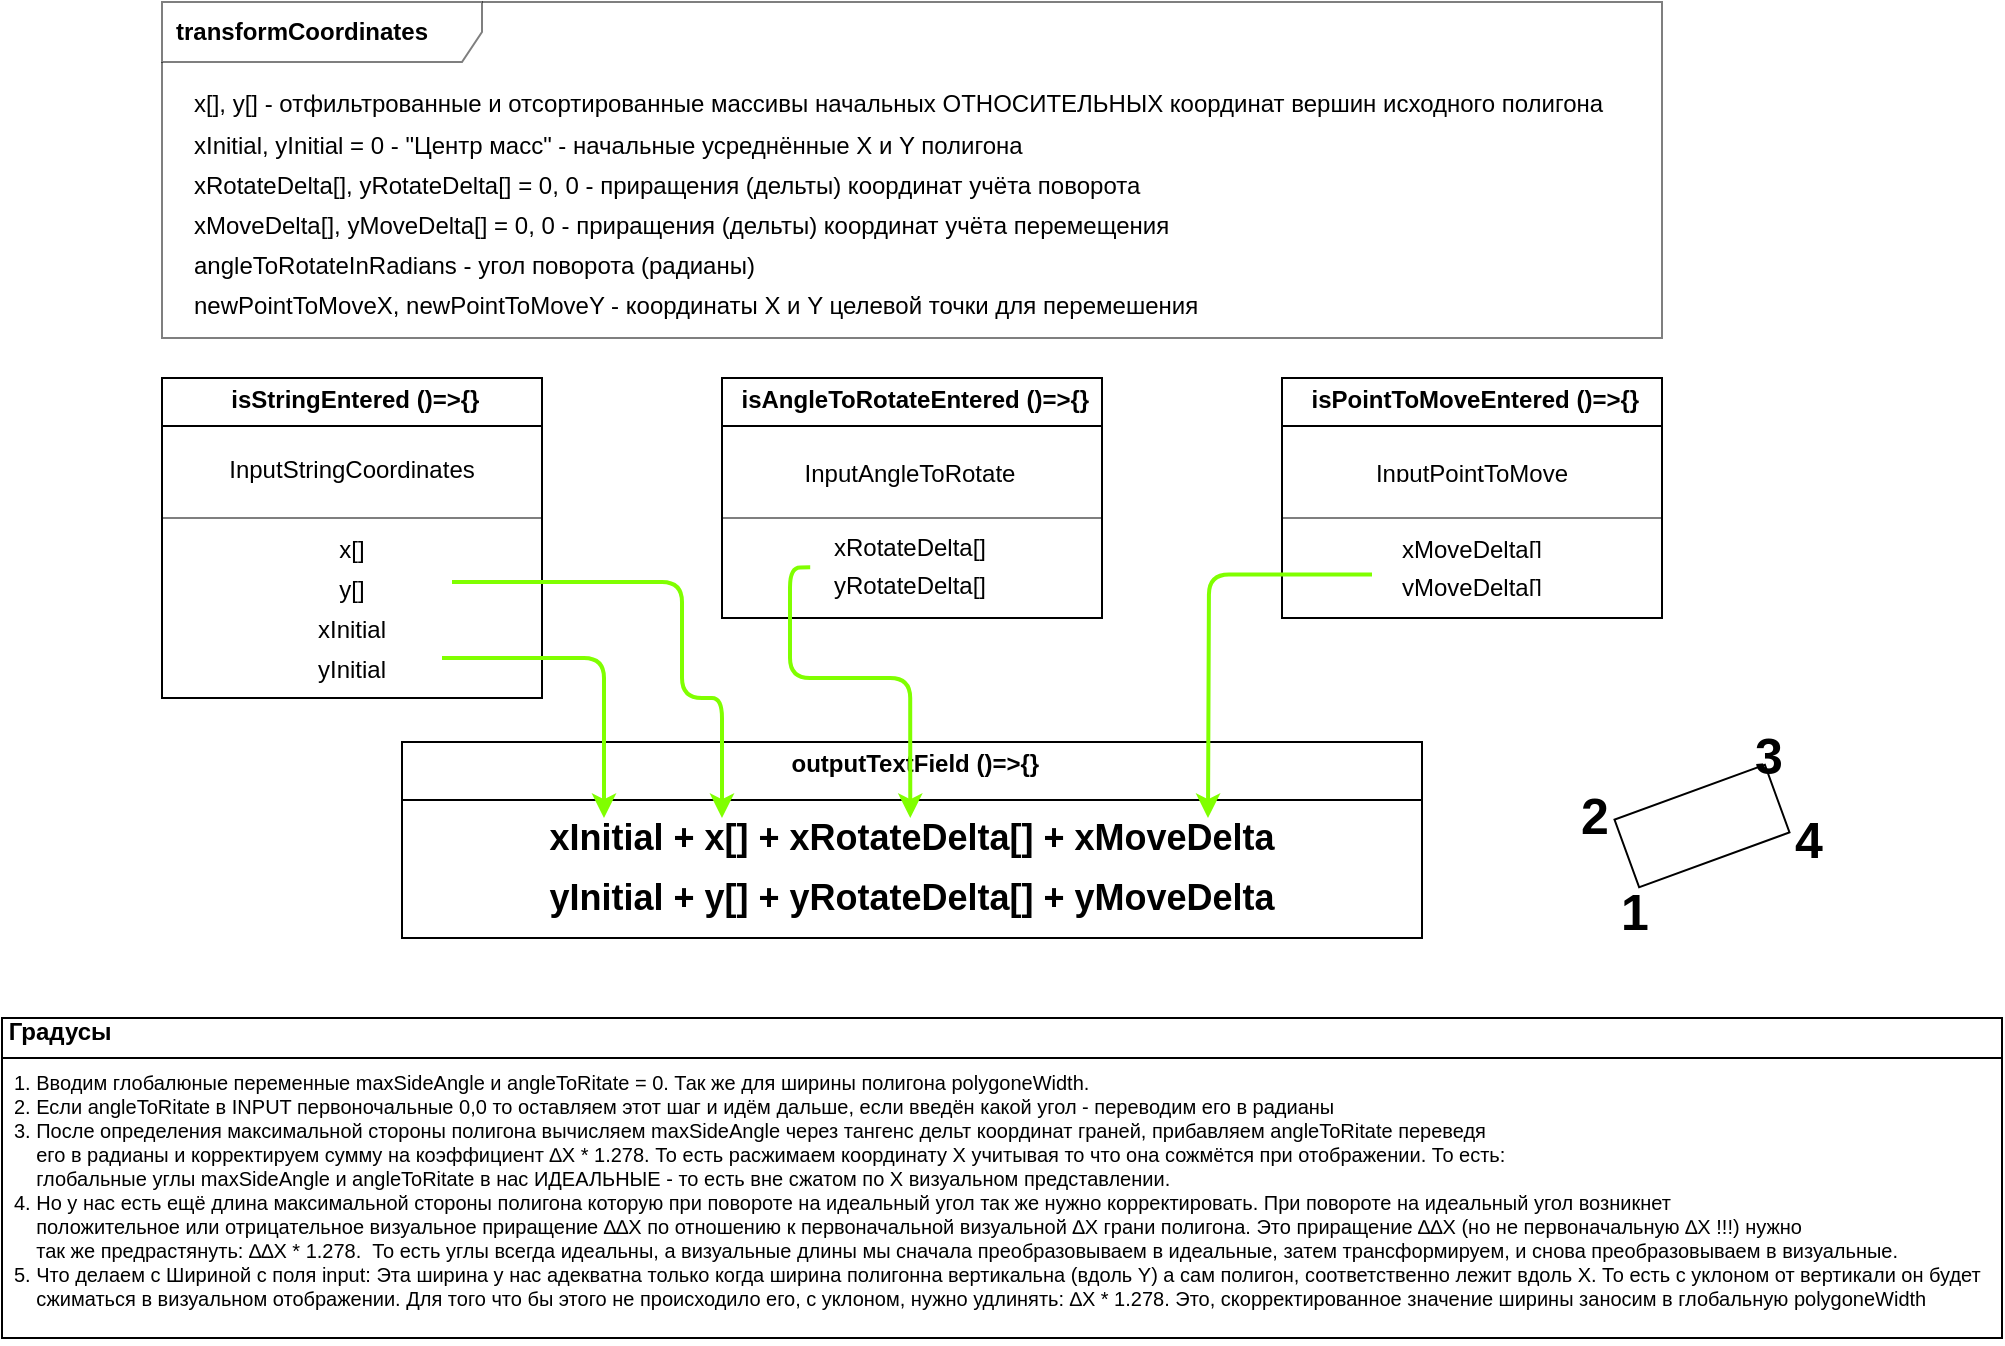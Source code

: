 <mxfile>
    <diagram id="rvdW6TEaZRMjo0KrWeiR" name="Страница 1">
        <mxGraphModel dx="1675" dy="749" grid="1" gridSize="10" guides="1" tooltips="1" connect="1" arrows="1" fold="1" page="0" pageScale="1" pageWidth="827" pageHeight="1169" background="none" math="0" shadow="0">
            <root>
                <mxCell id="0"/>
                <mxCell id="1" parent="0"/>
                <mxCell id="104" value="&lt;b&gt;transformCoordinates&lt;/b&gt;" style="shape=umlFrame;whiteSpace=wrap;html=1;width=160;height=30;boundedLbl=1;verticalAlign=middle;align=left;spacingLeft=5;gradientColor=none;swimlaneFillColor=none;strokeColor=default;shadow=0;opacity=50;rounded=0;" parent="1" vertex="1">
                    <mxGeometry x="40" y="12" width="750" height="168" as="geometry"/>
                </mxCell>
                <mxCell id="122" value="x[], y[] - отфильтрованные и отсортированные массивы начальных ОТНОСИТЕЛЬНЫХ координат вершин исходного полигона" style="text;strokeColor=none;fillColor=none;align=left;verticalAlign=top;spacingLeft=4;spacingRight=4;overflow=hidden;rotatable=0;points=[[0,0.5],[1,0.5]];portConstraint=eastwest;rounded=0;" parent="1" vertex="1">
                    <mxGeometry x="50" y="49" width="720" height="20" as="geometry"/>
                </mxCell>
                <mxCell id="123" value="xMoveDelta[], yMoveDelta[] = 0, 0 - приращения (дельты) координат учёта перемещения" style="text;strokeColor=none;fillColor=none;align=left;verticalAlign=top;spacingLeft=4;spacingRight=4;overflow=hidden;rotatable=0;points=[[0,0.5],[1,0.5]];portConstraint=eastwest;rounded=0;" parent="1" vertex="1">
                    <mxGeometry x="50" y="110" width="720" height="20" as="geometry"/>
                </mxCell>
                <mxCell id="124" value="xRotateDelta[], yRotateDelta[] = 0, 0 - приращения (дельты) координат учёта поворота" style="text;strokeColor=none;fillColor=none;align=left;verticalAlign=top;spacingLeft=4;spacingRight=4;overflow=hidden;rotatable=0;points=[[0,0.5],[1,0.5]];portConstraint=eastwest;rounded=0;" parent="1" vertex="1">
                    <mxGeometry x="50" y="90" width="720" height="20" as="geometry"/>
                </mxCell>
                <mxCell id="125" value="angleToRotateInRadians - угол поворота (радианы)" style="text;strokeColor=none;fillColor=none;align=left;verticalAlign=top;spacingLeft=4;spacingRight=4;overflow=hidden;rotatable=0;points=[[0,0.5],[1,0.5]];portConstraint=eastwest;rounded=0;" parent="1" vertex="1">
                    <mxGeometry x="50" y="130" width="720" height="20" as="geometry"/>
                </mxCell>
                <mxCell id="127" value="newPointToMoveX, newPointToMoveY - координаты X и Y целевой точки для перемешения" style="text;strokeColor=none;fillColor=none;align=left;verticalAlign=top;spacingLeft=4;spacingRight=4;overflow=hidden;rotatable=0;points=[[0,0.5],[1,0.5]];portConstraint=eastwest;rounded=0;" parent="1" vertex="1">
                    <mxGeometry x="50" y="150" width="720" height="20" as="geometry"/>
                </mxCell>
                <mxCell id="128" value="xInitial, yInitial = 0 - &quot;Центр масс&quot; - начальные усреднённые X и Y полигона" style="text;strokeColor=none;fillColor=none;align=left;verticalAlign=top;spacingLeft=4;spacingRight=4;overflow=hidden;rotatable=0;points=[[0,0.5],[1,0.5]];portConstraint=eastwest;rounded=0;" parent="1" vertex="1">
                    <mxGeometry x="50" y="70" width="720" height="20" as="geometry"/>
                </mxCell>
                <mxCell id="155" value="" style="group;rounded=0;" parent="1" vertex="1" connectable="0">
                    <mxGeometry x="40" y="200" width="190" height="160" as="geometry"/>
                </mxCell>
                <mxCell id="111" value="&lt;p style=&quot;margin: 0px ; margin-top: 4px ; text-align: center&quot;&gt;&lt;b&gt;&amp;nbsp;isStringEntered ()=&amp;gt;{}&lt;/b&gt;&lt;/p&gt;" style="verticalAlign=top;align=left;overflow=fill;fontSize=12;fontFamily=Helvetica;html=1;rounded=0;" parent="155" vertex="1">
                    <mxGeometry width="190" height="160" as="geometry"/>
                </mxCell>
                <mxCell id="112" value="" style="line;strokeWidth=1;fillColor=none;align=left;verticalAlign=middle;spacingTop=-1;spacingLeft=3;spacingRight=3;rotatable=0;labelPosition=right;points=[];portConstraint=eastwest;rounded=0;" parent="155" vertex="1">
                    <mxGeometry y="14" width="190" height="20" as="geometry"/>
                </mxCell>
                <mxCell id="119" value="InputStringCoordinates" style="text;strokeColor=none;fillColor=none;align=center;verticalAlign=top;spacingLeft=4;spacingRight=4;overflow=hidden;rotatable=0;points=[[0,0.5],[1,0.5]];portConstraint=eastwest;rounded=0;" parent="155" vertex="1">
                    <mxGeometry x="10" y="32" width="170" height="20" as="geometry"/>
                </mxCell>
                <mxCell id="129" value="" style="line;strokeWidth=1;fillColor=none;align=left;verticalAlign=middle;spacingTop=-1;spacingLeft=3;spacingRight=3;rotatable=0;labelPosition=right;points=[];portConstraint=eastwest;shadow=0;opacity=50;rounded=0;" parent="155" vertex="1">
                    <mxGeometry y="60" width="190" height="20" as="geometry"/>
                </mxCell>
                <mxCell id="130" value="x[]" style="text;strokeColor=none;fillColor=none;align=center;verticalAlign=top;spacingLeft=4;spacingRight=4;overflow=hidden;rotatable=0;points=[[0,0.5],[1,0.5]];portConstraint=eastwest;rounded=0;" parent="155" vertex="1">
                    <mxGeometry x="45" y="72" width="100" height="20" as="geometry"/>
                </mxCell>
                <mxCell id="131" value="y[]" style="text;strokeColor=none;fillColor=none;align=center;verticalAlign=top;spacingLeft=4;spacingRight=4;overflow=hidden;rotatable=0;points=[[0,0.5],[1,0.5]];portConstraint=eastwest;rounded=0;" parent="155" vertex="1">
                    <mxGeometry x="45" y="92" width="100" height="20" as="geometry"/>
                </mxCell>
                <mxCell id="153" value="xInitial" style="text;strokeColor=none;fillColor=none;align=center;verticalAlign=top;spacingLeft=4;spacingRight=4;overflow=hidden;rotatable=0;points=[[0,0.5],[1,0.5]];portConstraint=eastwest;rounded=0;" parent="155" vertex="1">
                    <mxGeometry x="45" y="112" width="100" height="20" as="geometry"/>
                </mxCell>
                <mxCell id="154" value="yInitial" style="text;strokeColor=none;fillColor=none;align=center;verticalAlign=top;spacingLeft=4;spacingRight=4;overflow=hidden;rotatable=0;points=[[0,0.5],[1,0.5]];portConstraint=eastwest;rounded=0;" parent="155" vertex="1">
                    <mxGeometry x="45" y="132" width="100" height="20" as="geometry"/>
                </mxCell>
                <mxCell id="156" value="" style="group;rounded=0;" parent="1" vertex="1" connectable="0">
                    <mxGeometry x="600" y="200" width="190" height="120" as="geometry"/>
                </mxCell>
                <mxCell id="134" value="&lt;p style=&quot;margin: 0px ; margin-top: 4px ; text-align: center&quot;&gt;&lt;b&gt;&amp;nbsp;isPointToMoveEntered ()=&amp;gt;{}&lt;/b&gt;&lt;/p&gt;" style="verticalAlign=top;align=left;overflow=fill;fontSize=12;fontFamily=Helvetica;html=1;rounded=0;" parent="156" vertex="1">
                    <mxGeometry width="190" height="120.0" as="geometry"/>
                </mxCell>
                <mxCell id="135" value="" style="line;strokeWidth=1;fillColor=none;align=left;verticalAlign=middle;spacingTop=-1;spacingLeft=3;spacingRight=3;rotatable=0;labelPosition=right;points=[];portConstraint=eastwest;rounded=0;" parent="156" vertex="1">
                    <mxGeometry y="16.882" width="190" height="14.118" as="geometry"/>
                </mxCell>
                <mxCell id="140" value="" style="line;strokeWidth=1;fillColor=none;align=left;verticalAlign=middle;spacingTop=-1;spacingLeft=3;spacingRight=3;rotatable=0;labelPosition=right;points=[];portConstraint=eastwest;shadow=0;opacity=50;rounded=0;" parent="156" vertex="1">
                    <mxGeometry y="63.003" width="190" height="14.118" as="geometry"/>
                </mxCell>
                <mxCell id="141" value="xMoveDelta[]" style="text;strokeColor=none;fillColor=none;align=center;verticalAlign=top;spacingLeft=4;spacingRight=4;overflow=hidden;rotatable=0;points=[[0,0.5],[1,0.5]];portConstraint=eastwest;rounded=0;" parent="156" vertex="1">
                    <mxGeometry x="45" y="72.116" width="100" height="14.118" as="geometry"/>
                </mxCell>
                <mxCell id="142" value="yMoveDelta[]" style="text;strokeColor=none;fillColor=none;align=center;verticalAlign=top;spacingLeft=4;spacingRight=4;overflow=hidden;rotatable=0;points=[[0,0.5],[1,0.5]];portConstraint=eastwest;rounded=0;" parent="156" vertex="1">
                    <mxGeometry x="45" y="91.234" width="100" height="14.118" as="geometry"/>
                </mxCell>
                <mxCell id="186" value="InputPointToMove" style="text;strokeColor=none;fillColor=none;align=center;verticalAlign=top;spacingLeft=4;spacingRight=4;overflow=hidden;rotatable=0;points=[[0,0.5],[1,0.5]];portConstraint=eastwest;rounded=0;" parent="156" vertex="1">
                    <mxGeometry x="20" y="34" width="150" height="14.118" as="geometry"/>
                </mxCell>
                <mxCell id="157" value="" style="group;rounded=0;" parent="1" vertex="1" connectable="0">
                    <mxGeometry x="320" y="200" width="250" height="170" as="geometry"/>
                </mxCell>
                <mxCell id="144" value="&lt;p style=&quot;margin: 0px ; margin-top: 4px ; text-align: center&quot;&gt;&lt;b&gt;&amp;nbsp;isAngleToRotateEntered ()=&amp;gt;{}&lt;/b&gt;&lt;/p&gt;" style="verticalAlign=top;align=left;overflow=fill;fontSize=12;fontFamily=Helvetica;html=1;rounded=0;" parent="157" vertex="1">
                    <mxGeometry width="190" height="120" as="geometry"/>
                </mxCell>
                <mxCell id="145" value="" style="line;strokeWidth=1;fillColor=none;align=left;verticalAlign=middle;spacingTop=-1;spacingLeft=3;spacingRight=3;rotatable=0;labelPosition=right;points=[];portConstraint=eastwest;rounded=0;" parent="157" vertex="1">
                    <mxGeometry y="14" width="190" height="20" as="geometry"/>
                </mxCell>
                <mxCell id="146" value="InputAngleToRotate" style="text;strokeColor=none;fillColor=none;align=center;verticalAlign=top;spacingLeft=4;spacingRight=4;overflow=hidden;rotatable=0;points=[[0,0.5],[1,0.5]];portConstraint=eastwest;rounded=0;" parent="157" vertex="1">
                    <mxGeometry x="19" y="34" width="150" height="20" as="geometry"/>
                </mxCell>
                <mxCell id="150" value="" style="line;strokeWidth=1;fillColor=none;align=left;verticalAlign=middle;spacingTop=-1;spacingLeft=3;spacingRight=3;rotatable=0;labelPosition=right;points=[];portConstraint=eastwest;shadow=0;opacity=50;rounded=0;" parent="157" vertex="1">
                    <mxGeometry y="60" width="190" height="20" as="geometry"/>
                </mxCell>
                <mxCell id="151" value="xRotateDelta[]" style="text;strokeColor=none;fillColor=none;align=center;verticalAlign=top;spacingLeft=4;spacingRight=4;overflow=hidden;rotatable=0;points=[[0,0.5],[1,0.5]];portConstraint=eastwest;rounded=0;" parent="157" vertex="1">
                    <mxGeometry x="44" y="71" width="100" height="20" as="geometry"/>
                </mxCell>
                <mxCell id="152" value="yRotateDelta[]" style="text;strokeColor=none;fillColor=none;align=center;verticalAlign=top;spacingLeft=4;spacingRight=4;overflow=hidden;rotatable=0;points=[[0,0.5],[1,0.5]];portConstraint=eastwest;rounded=0;" parent="157" vertex="1">
                    <mxGeometry x="44" y="90" width="100" height="20" as="geometry"/>
                </mxCell>
                <mxCell id="160" value="&lt;p style=&quot;margin: 0px ; margin-top: 4px ; text-align: center&quot;&gt;&lt;b&gt;&amp;nbsp;&lt;/b&gt;&lt;b&gt;outputTextField&lt;/b&gt;&lt;b&gt;&amp;nbsp;()=&amp;gt;{}&lt;/b&gt;&lt;/p&gt;" style="verticalAlign=top;align=left;overflow=fill;fontSize=12;fontFamily=Helvetica;html=1;rounded=0;" parent="1" vertex="1">
                    <mxGeometry x="160" y="382" width="510" height="98" as="geometry"/>
                </mxCell>
                <mxCell id="161" value="" style="line;strokeWidth=1;fillColor=none;align=left;verticalAlign=middle;spacingTop=-1;spacingLeft=3;spacingRight=3;rotatable=0;labelPosition=right;points=[];portConstraint=eastwest;rounded=0;" parent="1" vertex="1">
                    <mxGeometry x="160" y="401" width="510" height="20" as="geometry"/>
                </mxCell>
                <mxCell id="167" value="xInitial + x[] + xRotateDelta[] + xMoveDelta" style="text;strokeColor=none;fillColor=none;align=center;verticalAlign=top;spacingLeft=4;spacingRight=4;overflow=hidden;rotatable=0;points=[[0,0.5],[1,0.5]];portConstraint=eastwest;fontSize=18;fontStyle=1;rounded=0;" parent="1" vertex="1">
                    <mxGeometry x="200" y="412" width="430" height="30" as="geometry"/>
                </mxCell>
                <mxCell id="169" value="yInitial + y[] + yRotateDelta[] + yMoveDelta" style="text;strokeColor=none;fillColor=none;align=center;verticalAlign=top;spacingLeft=4;spacingRight=4;overflow=hidden;rotatable=0;points=[[0,0.5],[1,0.5]];portConstraint=eastwest;fontSize=18;fontStyle=1;rounded=0;" parent="1" vertex="1">
                    <mxGeometry x="200" y="442" width="430" height="30" as="geometry"/>
                </mxCell>
                <mxCell id="177" style="edgeStyle=orthogonalEdgeStyle;html=1;fontSize=18;strokeColor=#80FF00;strokeWidth=2;rounded=1;shadow=0;sketch=0;arcSize=20;" parent="1" source="131" edge="1">
                    <mxGeometry relative="1" as="geometry">
                        <Array as="points">
                            <mxPoint x="300" y="302"/>
                            <mxPoint x="300" y="360"/>
                            <mxPoint x="320" y="360"/>
                        </Array>
                        <mxPoint x="320" y="420" as="targetPoint"/>
                    </mxGeometry>
                </mxCell>
                <mxCell id="178" style="edgeStyle=orthogonalEdgeStyle;html=1;fontSize=18;strokeColor=#80FF00;strokeWidth=2;rounded=1;shadow=0;sketch=0;arcSize=20;" parent="1" edge="1">
                    <mxGeometry relative="1" as="geometry">
                        <Array as="points">
                            <mxPoint x="180" y="340"/>
                            <mxPoint x="261" y="340"/>
                            <mxPoint x="261" y="521"/>
                        </Array>
                        <mxPoint x="180" y="340" as="sourcePoint"/>
                        <mxPoint x="261" y="420" as="targetPoint"/>
                    </mxGeometry>
                </mxCell>
                <mxCell id="179" style="edgeStyle=orthogonalEdgeStyle;html=1;exitX=0.001;exitY=0.234;exitDx=0;exitDy=0;fontSize=18;exitPerimeter=0;strokeColor=#80FF00;strokeWidth=2;rounded=1;shadow=0;sketch=0;arcSize=20;entryX=0.498;entryY=0.267;entryDx=0;entryDy=0;entryPerimeter=0;" parent="1" source="152" target="167" edge="1">
                    <mxGeometry relative="1" as="geometry">
                        <mxPoint x="414" y="420" as="targetPoint"/>
                        <Array as="points">
                            <mxPoint x="354" y="295"/>
                            <mxPoint x="354" y="350"/>
                            <mxPoint x="414" y="350"/>
                        </Array>
                    </mxGeometry>
                </mxCell>
                <mxCell id="180" style="edgeStyle=orthogonalEdgeStyle;html=1;exitX=0;exitY=0.5;exitDx=0;exitDy=0;fontSize=18;strokeColor=#80FF00;strokeWidth=2;rounded=1;shadow=0;sketch=0;arcSize=20;" parent="1" source="142" edge="1">
                    <mxGeometry relative="1" as="geometry">
                        <mxPoint x="563" y="420" as="targetPoint"/>
                    </mxGeometry>
                </mxCell>
                <mxCell id="188" value="" style="group" parent="1" vertex="1" connectable="0">
                    <mxGeometry x="750" y="382" width="120" height="90" as="geometry"/>
                </mxCell>
                <mxCell id="181" value="" style="rounded=0;whiteSpace=wrap;html=1;rotation=-20;" parent="188" vertex="1">
                    <mxGeometry x="20" y="24" width="80" height="36" as="geometry"/>
                </mxCell>
                <mxCell id="182" value="1" style="text;html=1;strokeColor=none;fillColor=none;align=center;verticalAlign=middle;whiteSpace=wrap;rounded=0;fontSize=25;fontStyle=1;" parent="188" vertex="1">
                    <mxGeometry x="20" y="78" width="13.333" height="12" as="geometry"/>
                </mxCell>
                <mxCell id="183" value="2" style="text;html=1;strokeColor=none;fillColor=none;align=center;verticalAlign=middle;whiteSpace=wrap;rounded=0;fontSize=25;fontStyle=1;" parent="188" vertex="1">
                    <mxGeometry y="30" width="13.333" height="12" as="geometry"/>
                </mxCell>
                <mxCell id="184" value="3" style="text;html=1;strokeColor=none;fillColor=none;align=center;verticalAlign=middle;whiteSpace=wrap;rounded=0;fontSize=25;fontStyle=1;" parent="188" vertex="1">
                    <mxGeometry x="86.667" width="13.333" height="12" as="geometry"/>
                </mxCell>
                <mxCell id="185" value="4" style="text;html=1;strokeColor=none;fillColor=none;align=center;verticalAlign=middle;whiteSpace=wrap;rounded=0;fontSize=25;fontStyle=1;" parent="188" vertex="1">
                    <mxGeometry x="106.667" y="42" width="13.333" height="12" as="geometry"/>
                </mxCell>
                <mxCell id="189" value="&lt;b&gt;&amp;nbsp;Градусы&lt;span style=&quot;white-space: pre&quot;&gt;&#9;&lt;/span&gt;&lt;span style=&quot;white-space: pre&quot;&gt;&#9;&lt;/span&gt;&lt;span style=&quot;white-space: pre&quot;&gt;&#9;&lt;/span&gt;&lt;/b&gt;" style="verticalAlign=top;align=left;overflow=fill;fontSize=12;fontFamily=Helvetica;html=1;rounded=0;" parent="1" vertex="1">
                    <mxGeometry x="-40" y="520" width="1000" height="160" as="geometry"/>
                </mxCell>
                <mxCell id="190" value="" style="line;strokeWidth=1;fillColor=none;align=left;verticalAlign=middle;spacingTop=-1;spacingLeft=3;spacingRight=3;rotatable=0;labelPosition=right;points=[];portConstraint=eastwest;rounded=0;" parent="1" vertex="1">
                    <mxGeometry x="-40" y="530" width="1000" height="20" as="geometry"/>
                </mxCell>
                <mxCell id="191" value="1. Вводим глобалюные переменные maxSideAngle и angleToRitate = 0. Так же для ширины полигона polygoneWidth.&#10;2. Если angleToRitate в INPUT первоночальные 0,0 то оставляем этот шаг и идём дальше, если введён какой угол - переводим его в радианы&#10;3. После определения максимальной стороны полигона вычисляем maxSideAngle через тангенс дельт координат граней, прибавляем angleToRitate переведя &#10;    его в радианы и корректируем сумму на коэффициент ∆X * 1.278. То есть расжимаем координату X учитывая то что она сожмётся при отображении. То есть:&#10;    глобальные углы maxSideAngle и angleToRitate в нас ИДЕАЛЬНЫЕ - то есть вне сжатом по Х визуальном представлении.&#10;4. Но у нас есть ещё длина максимальной стороны полигона которую при повороте на идеальный угол так же нужно корректировать. При повороте на идеальный угол возникнет &#10;    положительное или отрицательное визуальное приращение ∆∆X по отношению к первоначальной визуальной ∆X грани полигона. Это приращение ∆∆X (но не первоначальную ∆X !!!) нужно &#10;    так же предрастянуть: ∆∆X * 1.278.  То есть углы всегда идеальны, а визуальные длины мы сначала преобразовываем в идеальные, затем трансформируем, и снова преобразовываем в визуальные.&#10;5. Что делаем с Шириной с поля input: Эта ширина у нас адекватна только когда ширина полигонна вертикальна (вдоль Y) а сам полигон, соответственно лежит вдоль X. То есть с уклоном от вертикали он будет&#10;    сжиматься в визуальном отображении. Для того что бы этого не происходило его, с уклоном, нужно удлинять: ∆X * 1.278. Это, скорректированное значение ширины заносим в глобальную polygoneWidth&#10; &#10;" style="text;strokeColor=none;fillColor=none;align=left;verticalAlign=top;spacingLeft=4;spacingRight=4;overflow=hidden;points=[[0,0.5],[1,0.5]];portConstraint=eastwest;rotatable=0;fontSize=10;horizontal=1;" parent="1" vertex="1">
                    <mxGeometry x="-40" y="540" width="1000" height="140" as="geometry"/>
                </mxCell>
            </root>
        </mxGraphModel>
    </diagram>
</mxfile>